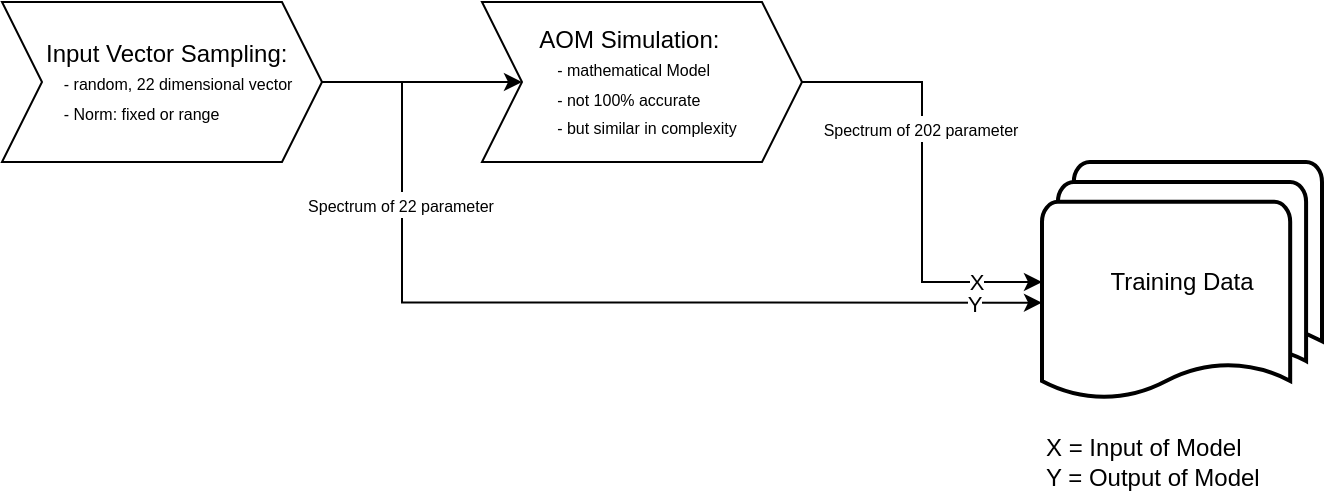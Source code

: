 <mxfile version="27.1.6">
  <diagram name="Seite-1" id="iMJrfqDf3NAn2drU-nZh">
    <mxGraphModel dx="743" dy="390" grid="1" gridSize="10" guides="1" tooltips="1" connect="1" arrows="1" fold="1" page="1" pageScale="1" pageWidth="827" pageHeight="1169" math="0" shadow="0">
      <root>
        <mxCell id="0" />
        <mxCell id="1" parent="0" />
        <mxCell id="UTbR-SrUhBWDzpOneXPT-6" style="edgeStyle=orthogonalEdgeStyle;rounded=0;orthogonalLoop=1;jettySize=auto;html=1;exitX=1;exitY=0.5;exitDx=0;exitDy=0;entryX=0;entryY=0.5;entryDx=0;entryDy=0;" parent="1" source="UTbR-SrUhBWDzpOneXPT-1" target="UTbR-SrUhBWDzpOneXPT-5" edge="1">
          <mxGeometry relative="1" as="geometry" />
        </mxCell>
        <mxCell id="UTbR-SrUhBWDzpOneXPT-1" value="&amp;nbsp; &amp;nbsp; &amp;nbsp; Input Vector Sampling:&lt;div&gt;&lt;font style=&quot;font-size: 8px;&quot;&gt;&lt;span style=&quot;white-space: pre;&quot;&gt;&#x9;&amp;nbsp;&lt;/span&gt;&amp;nbsp; &amp;nbsp; -&amp;nbsp;random, 22 dimensional vector&lt;/font&gt;&lt;br&gt;&lt;/div&gt;&lt;div&gt;&lt;font style=&quot;font-size: 8px;&quot;&gt;&lt;span style=&quot;white-space: pre;&quot;&gt;&#x9;&lt;/span&gt;&amp;nbsp; &amp;nbsp; &amp;nbsp;- Norm: fixed or range&lt;br&gt;&lt;/font&gt;&lt;/div&gt;" style="shape=step;perimeter=stepPerimeter;whiteSpace=wrap;html=1;fixedSize=1;size=20;align=left;" parent="1" vertex="1">
          <mxGeometry x="160" y="120" width="160" height="80" as="geometry" />
        </mxCell>
        <mxCell id="UTbR-SrUhBWDzpOneXPT-13" style="edgeStyle=orthogonalEdgeStyle;rounded=0;orthogonalLoop=1;jettySize=auto;html=1;exitX=1;exitY=0.5;exitDx=0;exitDy=0;" parent="1" source="UTbR-SrUhBWDzpOneXPT-5" target="UTbR-SrUhBWDzpOneXPT-8" edge="1">
          <mxGeometry relative="1" as="geometry" />
        </mxCell>
        <mxCell id="UTbR-SrUhBWDzpOneXPT-16" value="X" style="edgeLabel;html=1;align=center;verticalAlign=middle;resizable=0;points=[];" parent="UTbR-SrUhBWDzpOneXPT-13" vertex="1" connectable="0">
          <mxGeometry x="0.699" relative="1" as="geometry">
            <mxPoint as="offset" />
          </mxGeometry>
        </mxCell>
        <mxCell id="UTbR-SrUhBWDzpOneXPT-19" value="&lt;span style=&quot;font-size: 8px;&quot;&gt;Spectrum of 202 parameter&lt;/span&gt;" style="edgeLabel;html=1;align=center;verticalAlign=middle;resizable=0;points=[];" parent="UTbR-SrUhBWDzpOneXPT-13" vertex="1" connectable="0">
          <mxGeometry x="-0.252" y="-1" relative="1" as="geometry">
            <mxPoint as="offset" />
          </mxGeometry>
        </mxCell>
        <mxCell id="UTbR-SrUhBWDzpOneXPT-5" value="&lt;span style=&quot;white-space: pre;&quot;&gt;&#x9;&lt;/span&gt;AOM Simulation:&lt;div&gt;&lt;font style=&quot;font-size: 8px;&quot;&gt;&lt;span style=&quot;white-space: pre;&quot;&gt;&#x9;&lt;span style=&quot;white-space: pre;&quot;&gt;&#x9;&lt;/span&gt;&lt;/span&gt;- mathematical Model&lt;/font&gt;&lt;br&gt;&lt;/div&gt;&lt;div&gt;&lt;font style=&quot;font-size: 8px;&quot;&gt;&lt;span style=&quot;white-space: pre;&quot;&gt;&#x9;&lt;/span&gt;&lt;span style=&quot;white-space: pre;&quot;&gt;&#x9;&lt;/span&gt;- not 100% accurate&lt;br&gt;&lt;/font&gt;&lt;/div&gt;&lt;div&gt;&lt;font style=&quot;font-size: 8px;&quot;&gt;&lt;span style=&quot;white-space: pre;&quot;&gt;&#x9;&lt;/span&gt;&lt;span style=&quot;white-space: pre;&quot;&gt;&#x9;&lt;/span&gt;- but similar in complexity&amp;nbsp;&lt;br&gt;&lt;/font&gt;&lt;/div&gt;" style="shape=step;perimeter=stepPerimeter;whiteSpace=wrap;html=1;fixedSize=1;size=20;align=left;" parent="1" vertex="1">
          <mxGeometry x="400" y="120" width="160" height="80" as="geometry" />
        </mxCell>
        <mxCell id="UTbR-SrUhBWDzpOneXPT-8" value="Training Data" style="strokeWidth=2;html=1;shape=mxgraph.flowchart.multi-document;whiteSpace=wrap;" parent="1" vertex="1">
          <mxGeometry x="680" y="200" width="140" height="120" as="geometry" />
        </mxCell>
        <mxCell id="UTbR-SrUhBWDzpOneXPT-12" style="edgeStyle=orthogonalEdgeStyle;rounded=0;orthogonalLoop=1;jettySize=auto;html=1;exitX=1;exitY=0.5;exitDx=0;exitDy=0;entryX=0;entryY=0.586;entryDx=0;entryDy=0;entryPerimeter=0;" parent="1" source="UTbR-SrUhBWDzpOneXPT-1" target="UTbR-SrUhBWDzpOneXPT-8" edge="1">
          <mxGeometry relative="1" as="geometry">
            <Array as="points">
              <mxPoint x="360" y="160" />
              <mxPoint x="360" y="270" />
            </Array>
          </mxGeometry>
        </mxCell>
        <mxCell id="UTbR-SrUhBWDzpOneXPT-17" value="Y" style="edgeLabel;html=1;align=center;verticalAlign=middle;resizable=0;points=[];" parent="UTbR-SrUhBWDzpOneXPT-12" vertex="1" connectable="0">
          <mxGeometry x="0.857" relative="1" as="geometry">
            <mxPoint as="offset" />
          </mxGeometry>
        </mxCell>
        <mxCell id="UTbR-SrUhBWDzpOneXPT-18" value="&lt;font style=&quot;font-size: 8px;&quot;&gt;Spectrum of 22 parameter&lt;/font&gt;" style="edgeLabel;html=1;align=center;verticalAlign=middle;resizable=0;points=[];" parent="UTbR-SrUhBWDzpOneXPT-12" vertex="1" connectable="0">
          <mxGeometry x="-0.531" y="-1" relative="1" as="geometry">
            <mxPoint y="-10" as="offset" />
          </mxGeometry>
        </mxCell>
        <mxCell id="UTbR-SrUhBWDzpOneXPT-20" value="X = Input of Model&lt;br&gt;Y = Output of Model" style="text;html=1;align=left;verticalAlign=middle;resizable=0;points=[];autosize=1;strokeColor=none;fillColor=none;" parent="1" vertex="1">
          <mxGeometry x="680" y="330" width="130" height="40" as="geometry" />
        </mxCell>
      </root>
    </mxGraphModel>
  </diagram>
</mxfile>
